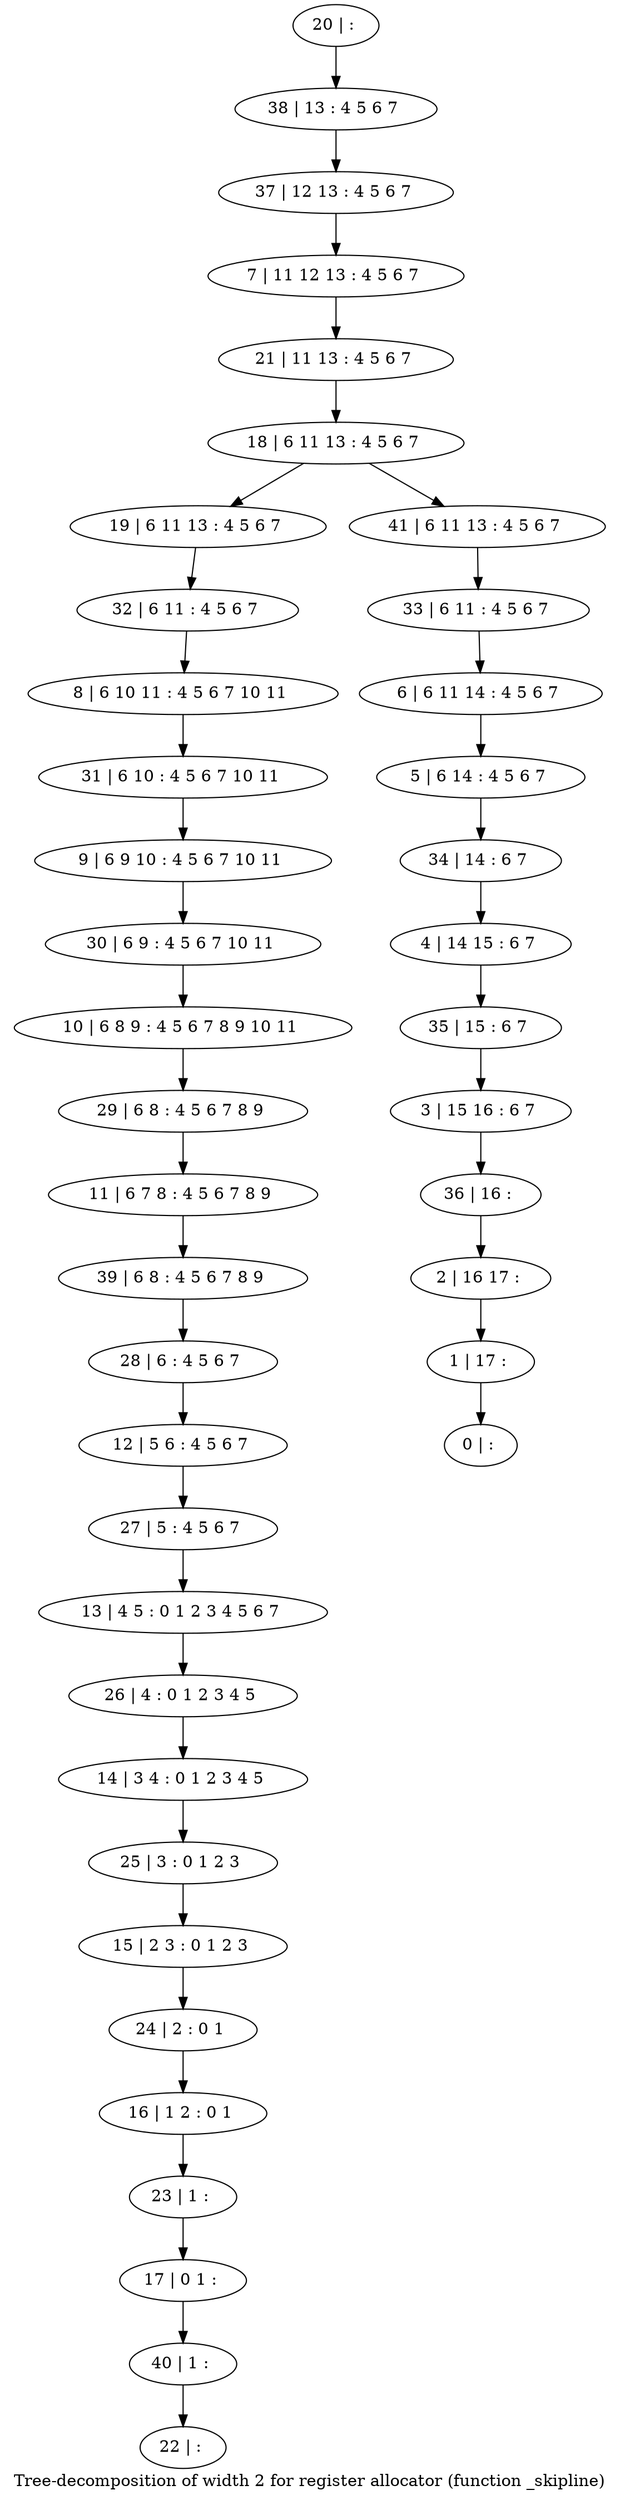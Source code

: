 digraph G {
graph [label="Tree-decomposition of width 2 for register allocator (function _skipline)"]
0[label="0 | : "];
1[label="1 | 17 : "];
2[label="2 | 16 17 : "];
3[label="3 | 15 16 : 6 7 "];
4[label="4 | 14 15 : 6 7 "];
5[label="5 | 6 14 : 4 5 6 7 "];
6[label="6 | 6 11 14 : 4 5 6 7 "];
7[label="7 | 11 12 13 : 4 5 6 7 "];
8[label="8 | 6 10 11 : 4 5 6 7 10 11 "];
9[label="9 | 6 9 10 : 4 5 6 7 10 11 "];
10[label="10 | 6 8 9 : 4 5 6 7 8 9 10 11 "];
11[label="11 | 6 7 8 : 4 5 6 7 8 9 "];
12[label="12 | 5 6 : 4 5 6 7 "];
13[label="13 | 4 5 : 0 1 2 3 4 5 6 7 "];
14[label="14 | 3 4 : 0 1 2 3 4 5 "];
15[label="15 | 2 3 : 0 1 2 3 "];
16[label="16 | 1 2 : 0 1 "];
17[label="17 | 0 1 : "];
18[label="18 | 6 11 13 : 4 5 6 7 "];
19[label="19 | 6 11 13 : 4 5 6 7 "];
20[label="20 | : "];
21[label="21 | 11 13 : 4 5 6 7 "];
22[label="22 | : "];
23[label="23 | 1 : "];
24[label="24 | 2 : 0 1 "];
25[label="25 | 3 : 0 1 2 3 "];
26[label="26 | 4 : 0 1 2 3 4 5 "];
27[label="27 | 5 : 4 5 6 7 "];
28[label="28 | 6 : 4 5 6 7 "];
29[label="29 | 6 8 : 4 5 6 7 8 9 "];
30[label="30 | 6 9 : 4 5 6 7 10 11 "];
31[label="31 | 6 10 : 4 5 6 7 10 11 "];
32[label="32 | 6 11 : 4 5 6 7 "];
33[label="33 | 6 11 : 4 5 6 7 "];
34[label="34 | 14 : 6 7 "];
35[label="35 | 15 : 6 7 "];
36[label="36 | 16 : "];
37[label="37 | 12 13 : 4 5 6 7 "];
38[label="38 | 13 : 4 5 6 7 "];
39[label="39 | 6 8 : 4 5 6 7 8 9 "];
40[label="40 | 1 : "];
41[label="41 | 6 11 13 : 4 5 6 7 "];
23->17 ;
16->23 ;
24->16 ;
15->24 ;
25->15 ;
14->25 ;
26->14 ;
13->26 ;
27->13 ;
12->27 ;
28->12 ;
29->11 ;
10->29 ;
30->10 ;
9->30 ;
31->9 ;
8->31 ;
32->8 ;
19->32 ;
39->28 ;
11->39 ;
40->22 ;
17->40 ;
20->38 ;
38->37 ;
37->7 ;
7->21 ;
21->18 ;
33->6 ;
6->5 ;
5->34 ;
34->4 ;
4->35 ;
35->3 ;
3->36 ;
36->2 ;
2->1 ;
1->0 ;
41->33 ;
18->19 ;
18->41 ;
}
